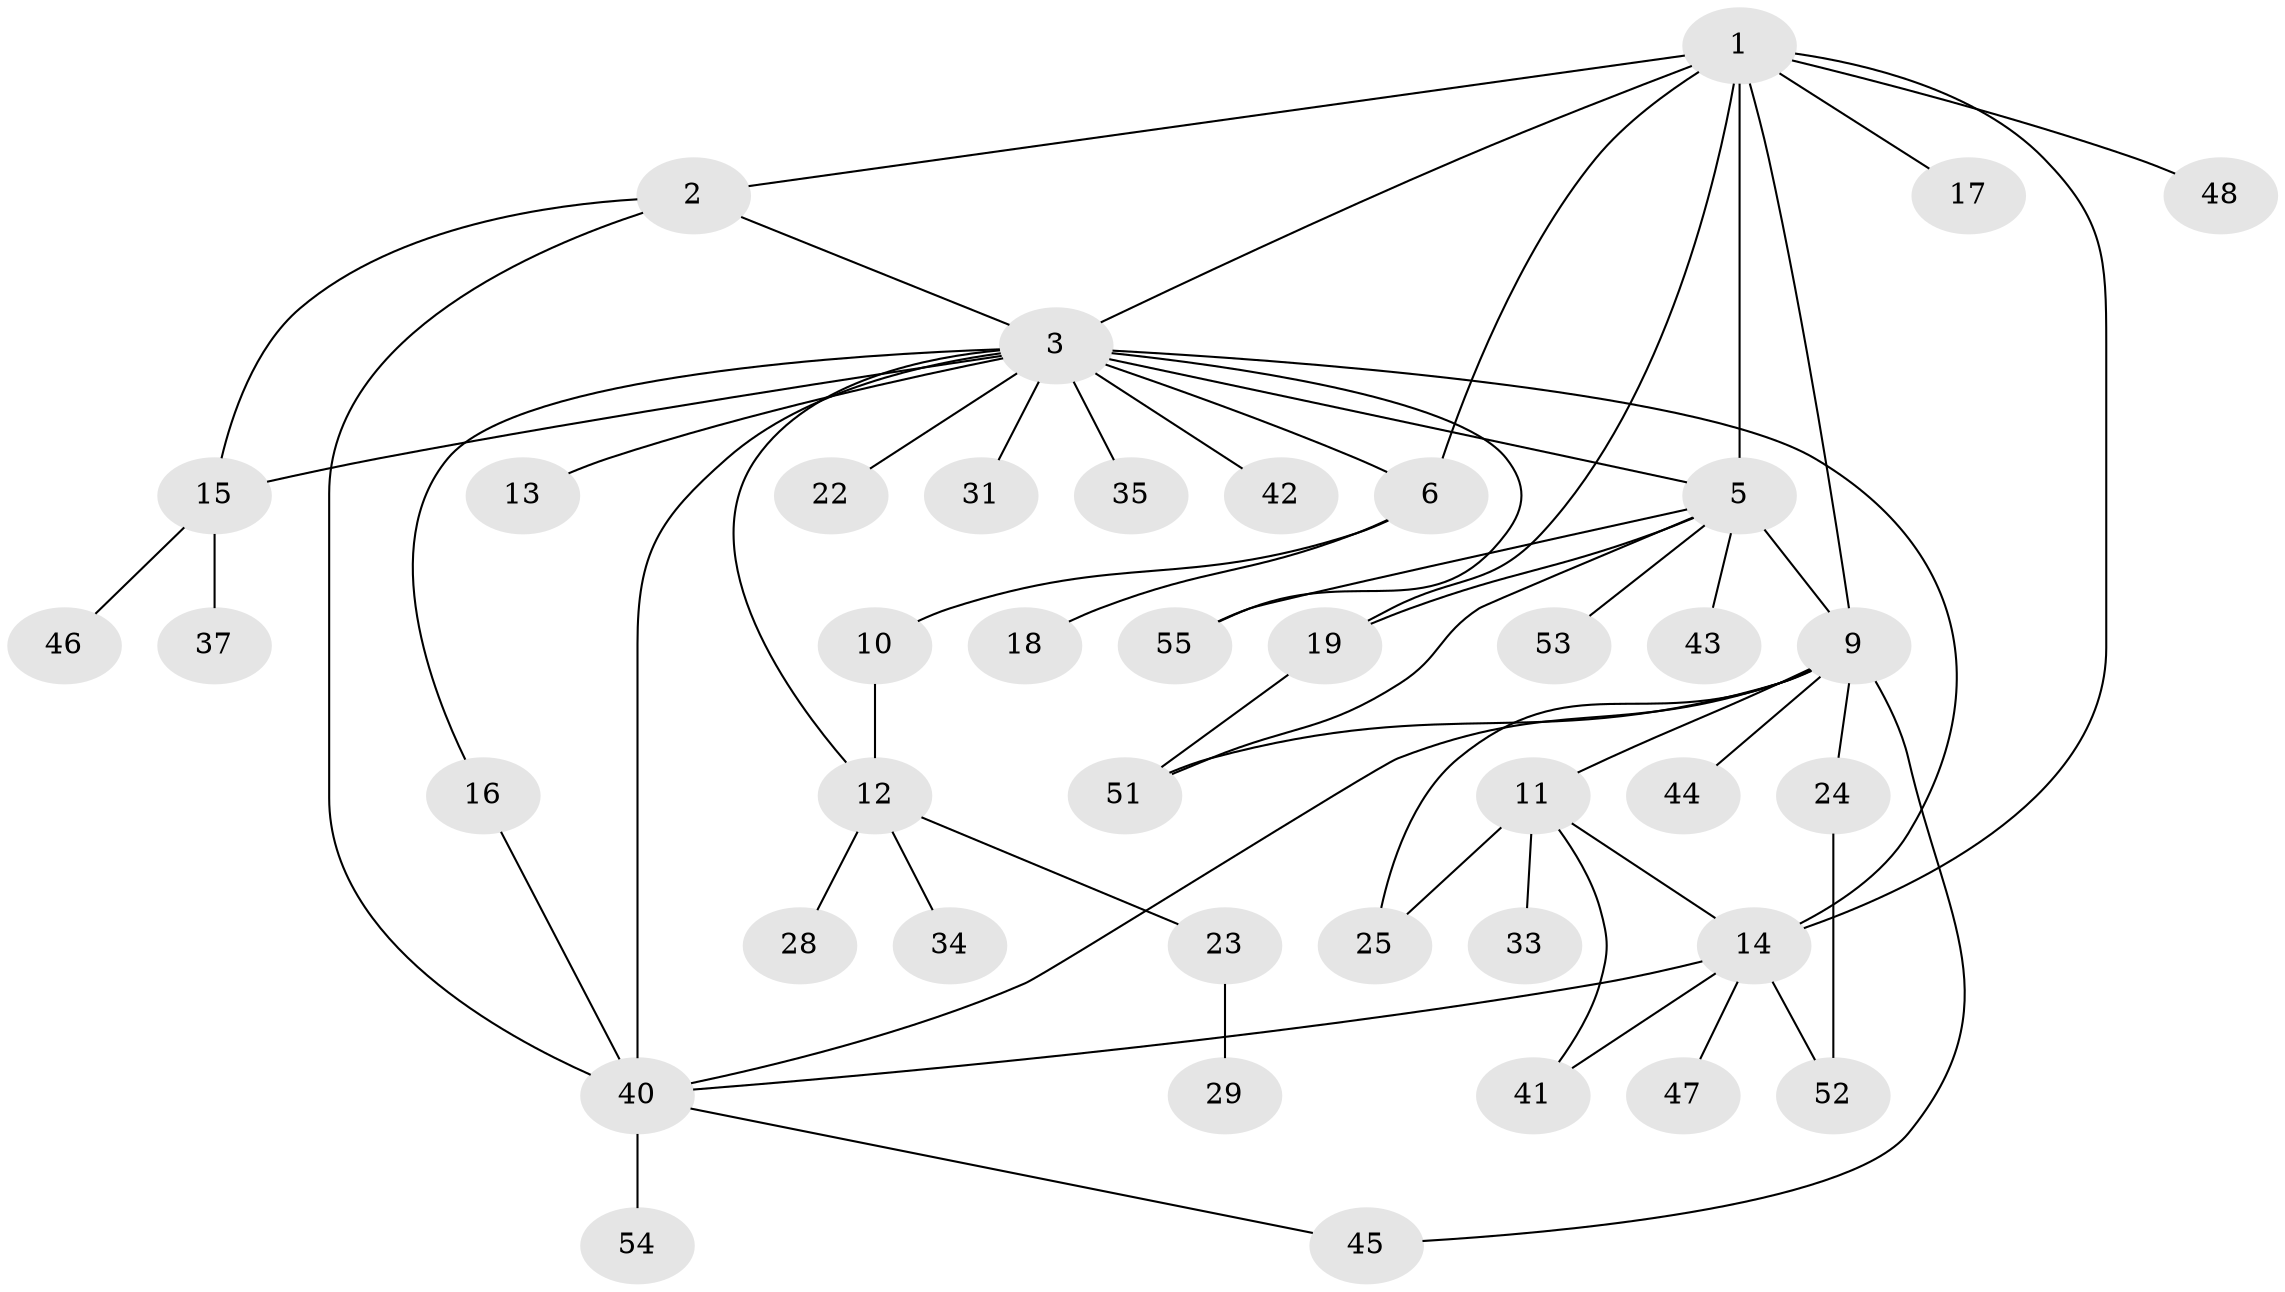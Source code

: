 // Generated by graph-tools (version 1.1) at 2025/51/02/27/25 19:51:55]
// undirected, 41 vertices, 60 edges
graph export_dot {
graph [start="1"]
  node [color=gray90,style=filled];
  1 [super="+49"];
  2 [super="+4"];
  3 [super="+7"];
  5 [super="+30"];
  6 [super="+8"];
  9 [super="+39"];
  10 [super="+32"];
  11 [super="+20"];
  12 [super="+21"];
  13;
  14 [super="+36"];
  15 [super="+27"];
  16 [super="+50"];
  17;
  18 [super="+26"];
  19 [super="+38"];
  22;
  23;
  24;
  25;
  28;
  29;
  31;
  33;
  34;
  35;
  37 [super="+57"];
  40 [super="+56"];
  41 [super="+59"];
  42;
  43;
  44;
  45;
  46;
  47;
  48;
  51;
  52 [super="+58"];
  53;
  54;
  55;
  1 -- 2;
  1 -- 3;
  1 -- 5;
  1 -- 6;
  1 -- 9;
  1 -- 17;
  1 -- 19;
  1 -- 48;
  1 -- 14;
  2 -- 15;
  2 -- 40;
  2 -- 3;
  3 -- 5 [weight=2];
  3 -- 6;
  3 -- 12;
  3 -- 13;
  3 -- 14 [weight=2];
  3 -- 15;
  3 -- 16;
  3 -- 22;
  3 -- 31;
  3 -- 35;
  3 -- 40 [weight=2];
  3 -- 42;
  3 -- 55;
  5 -- 9;
  5 -- 43;
  5 -- 19;
  5 -- 51;
  5 -- 53;
  5 -- 55;
  6 -- 10;
  6 -- 18;
  9 -- 11 [weight=2];
  9 -- 24;
  9 -- 25;
  9 -- 40;
  9 -- 44;
  9 -- 45;
  9 -- 51;
  10 -- 12;
  11 -- 14;
  11 -- 33;
  11 -- 25;
  11 -- 41;
  12 -- 23;
  12 -- 28;
  12 -- 34;
  14 -- 41;
  14 -- 47;
  14 -- 52;
  14 -- 40;
  15 -- 37;
  15 -- 46;
  16 -- 40;
  19 -- 51;
  23 -- 29;
  24 -- 52;
  40 -- 45;
  40 -- 54;
}
